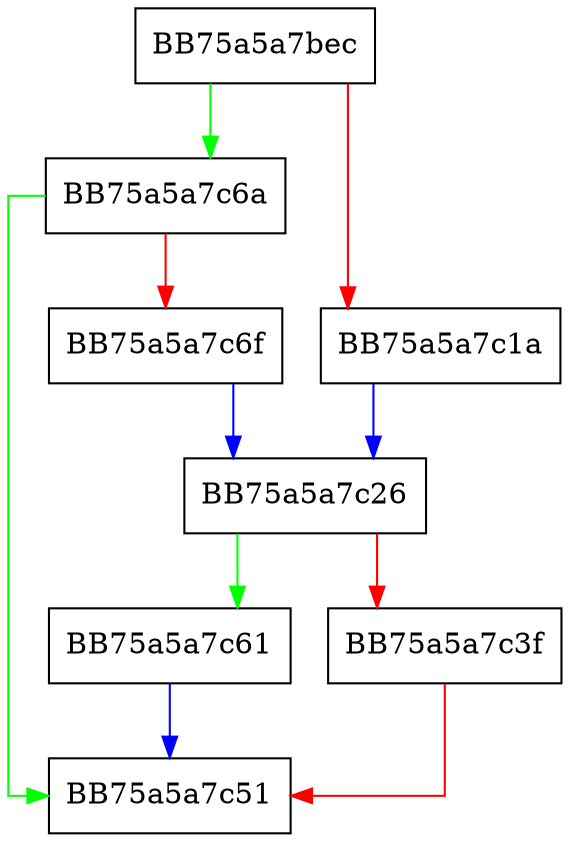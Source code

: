 digraph get_fwdepcrc {
  node [shape="box"];
  graph [splines=ortho];
  BB75a5a7bec -> BB75a5a7c6a [color="green"];
  BB75a5a7bec -> BB75a5a7c1a [color="red"];
  BB75a5a7c1a -> BB75a5a7c26 [color="blue"];
  BB75a5a7c26 -> BB75a5a7c61 [color="green"];
  BB75a5a7c26 -> BB75a5a7c3f [color="red"];
  BB75a5a7c3f -> BB75a5a7c51 [color="red"];
  BB75a5a7c61 -> BB75a5a7c51 [color="blue"];
  BB75a5a7c6a -> BB75a5a7c51 [color="green"];
  BB75a5a7c6a -> BB75a5a7c6f [color="red"];
  BB75a5a7c6f -> BB75a5a7c26 [color="blue"];
}